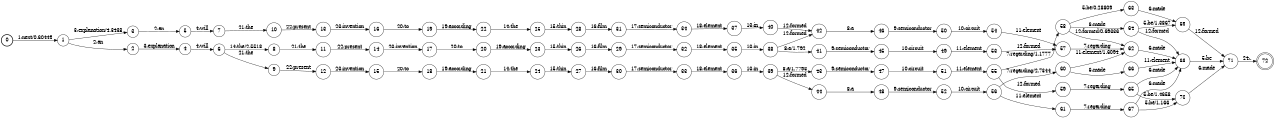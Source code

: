 digraph FST {
rankdir = LR;
size = "8.5,11";
label = "";
center = 1;
orientation = Portrait;
ranksep = "0.4";
nodesep = "0.25";
0 [label = "0", shape = circle, style = bold, fontsize = 14]
	0 -> 1 [label = "1:next/0.60449", fontsize = 14];
1 [label = "1", shape = circle, style = solid, fontsize = 14]
	1 -> 2 [label = "2:an", fontsize = 14];
	1 -> 3 [label = "3:explanation/4.3438", fontsize = 14];
2 [label = "2", shape = circle, style = solid, fontsize = 14]
	2 -> 4 [label = "3:explanation", fontsize = 14];
3 [label = "3", shape = circle, style = solid, fontsize = 14]
	3 -> 5 [label = "2:an", fontsize = 14];
4 [label = "4", shape = circle, style = solid, fontsize = 14]
	4 -> 6 [label = "4:will", fontsize = 14];
5 [label = "5", shape = circle, style = solid, fontsize = 14]
	5 -> 7 [label = "4:will", fontsize = 14];
6 [label = "6", shape = circle, style = solid, fontsize = 14]
	6 -> 8 [label = "14:the/2.5518", fontsize = 14];
	6 -> 9 [label = "21:the", fontsize = 14];
7 [label = "7", shape = circle, style = solid, fontsize = 14]
	7 -> 10 [label = "21:the", fontsize = 14];
8 [label = "8", shape = circle, style = solid, fontsize = 14]
	8 -> 11 [label = "21:the", fontsize = 14];
9 [label = "9", shape = circle, style = solid, fontsize = 14]
	9 -> 12 [label = "22:present", fontsize = 14];
10 [label = "10", shape = circle, style = solid, fontsize = 14]
	10 -> 13 [label = "22:present", fontsize = 14];
11 [label = "11", shape = circle, style = solid, fontsize = 14]
	11 -> 14 [label = "22:present", fontsize = 14];
12 [label = "12", shape = circle, style = solid, fontsize = 14]
	12 -> 15 [label = "23:invention", fontsize = 14];
13 [label = "13", shape = circle, style = solid, fontsize = 14]
	13 -> 16 [label = "23:invention", fontsize = 14];
14 [label = "14", shape = circle, style = solid, fontsize = 14]
	14 -> 17 [label = "23:invention", fontsize = 14];
15 [label = "15", shape = circle, style = solid, fontsize = 14]
	15 -> 18 [label = "20:to", fontsize = 14];
16 [label = "16", shape = circle, style = solid, fontsize = 14]
	16 -> 19 [label = "20:to", fontsize = 14];
17 [label = "17", shape = circle, style = solid, fontsize = 14]
	17 -> 20 [label = "20:to", fontsize = 14];
18 [label = "18", shape = circle, style = solid, fontsize = 14]
	18 -> 21 [label = "19:according", fontsize = 14];
19 [label = "19", shape = circle, style = solid, fontsize = 14]
	19 -> 22 [label = "19:according", fontsize = 14];
20 [label = "20", shape = circle, style = solid, fontsize = 14]
	20 -> 23 [label = "19:according", fontsize = 14];
21 [label = "21", shape = circle, style = solid, fontsize = 14]
	21 -> 24 [label = "14:the", fontsize = 14];
22 [label = "22", shape = circle, style = solid, fontsize = 14]
	22 -> 25 [label = "14:the", fontsize = 14];
23 [label = "23", shape = circle, style = solid, fontsize = 14]
	23 -> 26 [label = "15:thin", fontsize = 14];
24 [label = "24", shape = circle, style = solid, fontsize = 14]
	24 -> 27 [label = "15:thin", fontsize = 14];
25 [label = "25", shape = circle, style = solid, fontsize = 14]
	25 -> 28 [label = "15:thin", fontsize = 14];
26 [label = "26", shape = circle, style = solid, fontsize = 14]
	26 -> 29 [label = "16:film", fontsize = 14];
27 [label = "27", shape = circle, style = solid, fontsize = 14]
	27 -> 30 [label = "16:film", fontsize = 14];
28 [label = "28", shape = circle, style = solid, fontsize = 14]
	28 -> 31 [label = "16:film", fontsize = 14];
29 [label = "29", shape = circle, style = solid, fontsize = 14]
	29 -> 32 [label = "17:semiconductor", fontsize = 14];
30 [label = "30", shape = circle, style = solid, fontsize = 14]
	30 -> 33 [label = "17:semiconductor", fontsize = 14];
31 [label = "31", shape = circle, style = solid, fontsize = 14]
	31 -> 34 [label = "17:semiconductor", fontsize = 14];
32 [label = "32", shape = circle, style = solid, fontsize = 14]
	32 -> 35 [label = "18:element", fontsize = 14];
33 [label = "33", shape = circle, style = solid, fontsize = 14]
	33 -> 36 [label = "18:element", fontsize = 14];
34 [label = "34", shape = circle, style = solid, fontsize = 14]
	34 -> 37 [label = "18:element", fontsize = 14];
35 [label = "35", shape = circle, style = solid, fontsize = 14]
	35 -> 38 [label = "13:in", fontsize = 14];
36 [label = "36", shape = circle, style = solid, fontsize = 14]
	36 -> 39 [label = "13:in", fontsize = 14];
37 [label = "37", shape = circle, style = solid, fontsize = 14]
	37 -> 40 [label = "13:in", fontsize = 14];
38 [label = "38", shape = circle, style = solid, fontsize = 14]
	38 -> 41 [label = "8:a/1.792", fontsize = 14];
	38 -> 42 [label = "12:formed", fontsize = 14];
39 [label = "39", shape = circle, style = solid, fontsize = 14]
	39 -> 43 [label = "8:a/1.7793", fontsize = 14];
	39 -> 44 [label = "12:formed", fontsize = 14];
40 [label = "40", shape = circle, style = solid, fontsize = 14]
	40 -> 42 [label = "12:formed", fontsize = 14];
41 [label = "41", shape = circle, style = solid, fontsize = 14]
	41 -> 45 [label = "9:semiconductor", fontsize = 14];
42 [label = "42", shape = circle, style = solid, fontsize = 14]
	42 -> 46 [label = "8:a", fontsize = 14];
43 [label = "43", shape = circle, style = solid, fontsize = 14]
	43 -> 47 [label = "9:semiconductor", fontsize = 14];
44 [label = "44", shape = circle, style = solid, fontsize = 14]
	44 -> 48 [label = "8:a", fontsize = 14];
45 [label = "45", shape = circle, style = solid, fontsize = 14]
	45 -> 49 [label = "10:circuit", fontsize = 14];
46 [label = "46", shape = circle, style = solid, fontsize = 14]
	46 -> 50 [label = "9:semiconductor", fontsize = 14];
47 [label = "47", shape = circle, style = solid, fontsize = 14]
	47 -> 51 [label = "10:circuit", fontsize = 14];
48 [label = "48", shape = circle, style = solid, fontsize = 14]
	48 -> 52 [label = "9:semiconductor", fontsize = 14];
49 [label = "49", shape = circle, style = solid, fontsize = 14]
	49 -> 53 [label = "11:element", fontsize = 14];
50 [label = "50", shape = circle, style = solid, fontsize = 14]
	50 -> 54 [label = "10:circuit", fontsize = 14];
51 [label = "51", shape = circle, style = solid, fontsize = 14]
	51 -> 55 [label = "11:element", fontsize = 14];
52 [label = "52", shape = circle, style = solid, fontsize = 14]
	52 -> 56 [label = "10:circuit", fontsize = 14];
53 [label = "53", shape = circle, style = solid, fontsize = 14]
	53 -> 57 [label = "12:formed", fontsize = 14];
54 [label = "54", shape = circle, style = solid, fontsize = 14]
	54 -> 57 [label = "11:element", fontsize = 14];
55 [label = "55", shape = circle, style = solid, fontsize = 14]
	55 -> 58 [label = "7:regarding/1.1777", fontsize = 14];
	55 -> 59 [label = "12:formed", fontsize = 14];
56 [label = "56", shape = circle, style = solid, fontsize = 14]
	56 -> 60 [label = "7:regarding/2.7344", fontsize = 14];
	56 -> 61 [label = "11:element", fontsize = 14];
57 [label = "57", shape = circle, style = solid, fontsize = 14]
	57 -> 62 [label = "7:regarding", fontsize = 14];
58 [label = "58", shape = circle, style = solid, fontsize = 14]
	58 -> 63 [label = "5:be/0.28809", fontsize = 14];
	58 -> 64 [label = "6:made", fontsize = 14];
	58 -> 62 [label = "12:formed/0.69336", fontsize = 14];
59 [label = "59", shape = circle, style = solid, fontsize = 14]
	59 -> 65 [label = "7:regarding", fontsize = 14];
60 [label = "60", shape = circle, style = solid, fontsize = 14]
	60 -> 66 [label = "6:made", fontsize = 14];
	60 -> 62 [label = "11:element/1.6094", fontsize = 14];
61 [label = "61", shape = circle, style = solid, fontsize = 14]
	61 -> 67 [label = "7:regarding", fontsize = 14];
62 [label = "62", shape = circle, style = solid, fontsize = 14]
	62 -> 68 [label = "6:made", fontsize = 14];
63 [label = "63", shape = circle, style = solid, fontsize = 14]
	63 -> 69 [label = "6:made", fontsize = 14];
64 [label = "64", shape = circle, style = solid, fontsize = 14]
	64 -> 69 [label = "5:be/1.3867", fontsize = 14];
	64 -> 68 [label = "12:formed", fontsize = 14];
65 [label = "65", shape = circle, style = solid, fontsize = 14]
	65 -> 70 [label = "5:be/1.4658", fontsize = 14];
	65 -> 68 [label = "6:made", fontsize = 14];
66 [label = "66", shape = circle, style = solid, fontsize = 14]
	66 -> 68 [label = "11:element", fontsize = 14];
67 [label = "67", shape = circle, style = solid, fontsize = 14]
	67 -> 70 [label = "5:be/1.166", fontsize = 14];
	67 -> 68 [label = "6:made", fontsize = 14];
68 [label = "68", shape = circle, style = solid, fontsize = 14]
	68 -> 71 [label = "5:be", fontsize = 14];
69 [label = "69", shape = circle, style = solid, fontsize = 14]
	69 -> 71 [label = "12:formed", fontsize = 14];
70 [label = "70", shape = circle, style = solid, fontsize = 14]
	70 -> 71 [label = "6:made", fontsize = 14];
71 [label = "71", shape = circle, style = solid, fontsize = 14]
	71 -> 72 [label = "24:.", fontsize = 14];
72 [label = "72", shape = doublecircle, style = solid, fontsize = 14]
}
